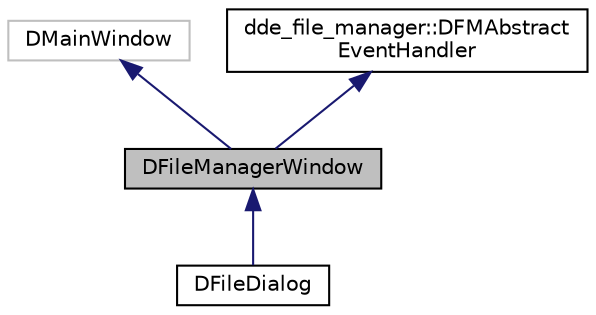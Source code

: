 digraph "DFileManagerWindow"
{
  edge [fontname="Helvetica",fontsize="10",labelfontname="Helvetica",labelfontsize="10"];
  node [fontname="Helvetica",fontsize="10",shape=record];
  Node0 [label="DFileManagerWindow",height=0.2,width=0.4,color="black", fillcolor="grey75", style="filled", fontcolor="black"];
  Node1 -> Node0 [dir="back",color="midnightblue",fontsize="10",style="solid",fontname="Helvetica"];
  Node1 [label="DMainWindow",height=0.2,width=0.4,color="grey75", fillcolor="white", style="filled"];
  Node2 -> Node0 [dir="back",color="midnightblue",fontsize="10",style="solid",fontname="Helvetica"];
  Node2 [label="dde_file_manager::DFMAbstract\lEventHandler",height=0.2,width=0.4,color="black", fillcolor="white", style="filled",URL="$classdde__file__manager_1_1_d_f_m_abstract_event_handler.html"];
  Node0 -> Node3 [dir="back",color="midnightblue",fontsize="10",style="solid",fontname="Helvetica"];
  Node3 [label="DFileDialog",height=0.2,width=0.4,color="black", fillcolor="white", style="filled",URL="$class_d_file_dialog.html"];
}
